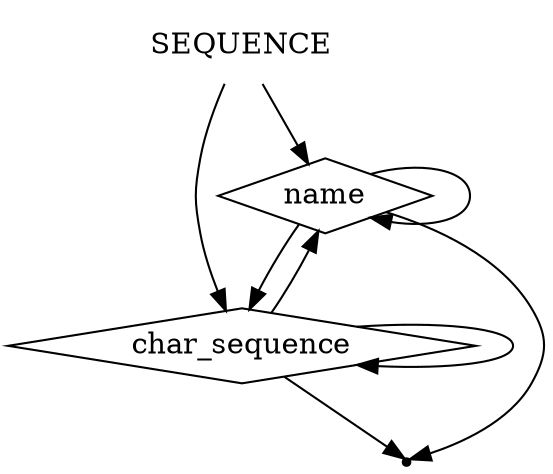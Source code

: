digraph SEQUENCE {
    start [label=SEQUENCE shape=plaintext]
    A [label=name shape=diamond]
    B [label=char_sequence shape=diamond]
    end [label="" shape=point]
    start -> A
    start -> B
    A -> A
    A -> B
    B -> A
    B -> B
    A -> end
    B -> end
}
